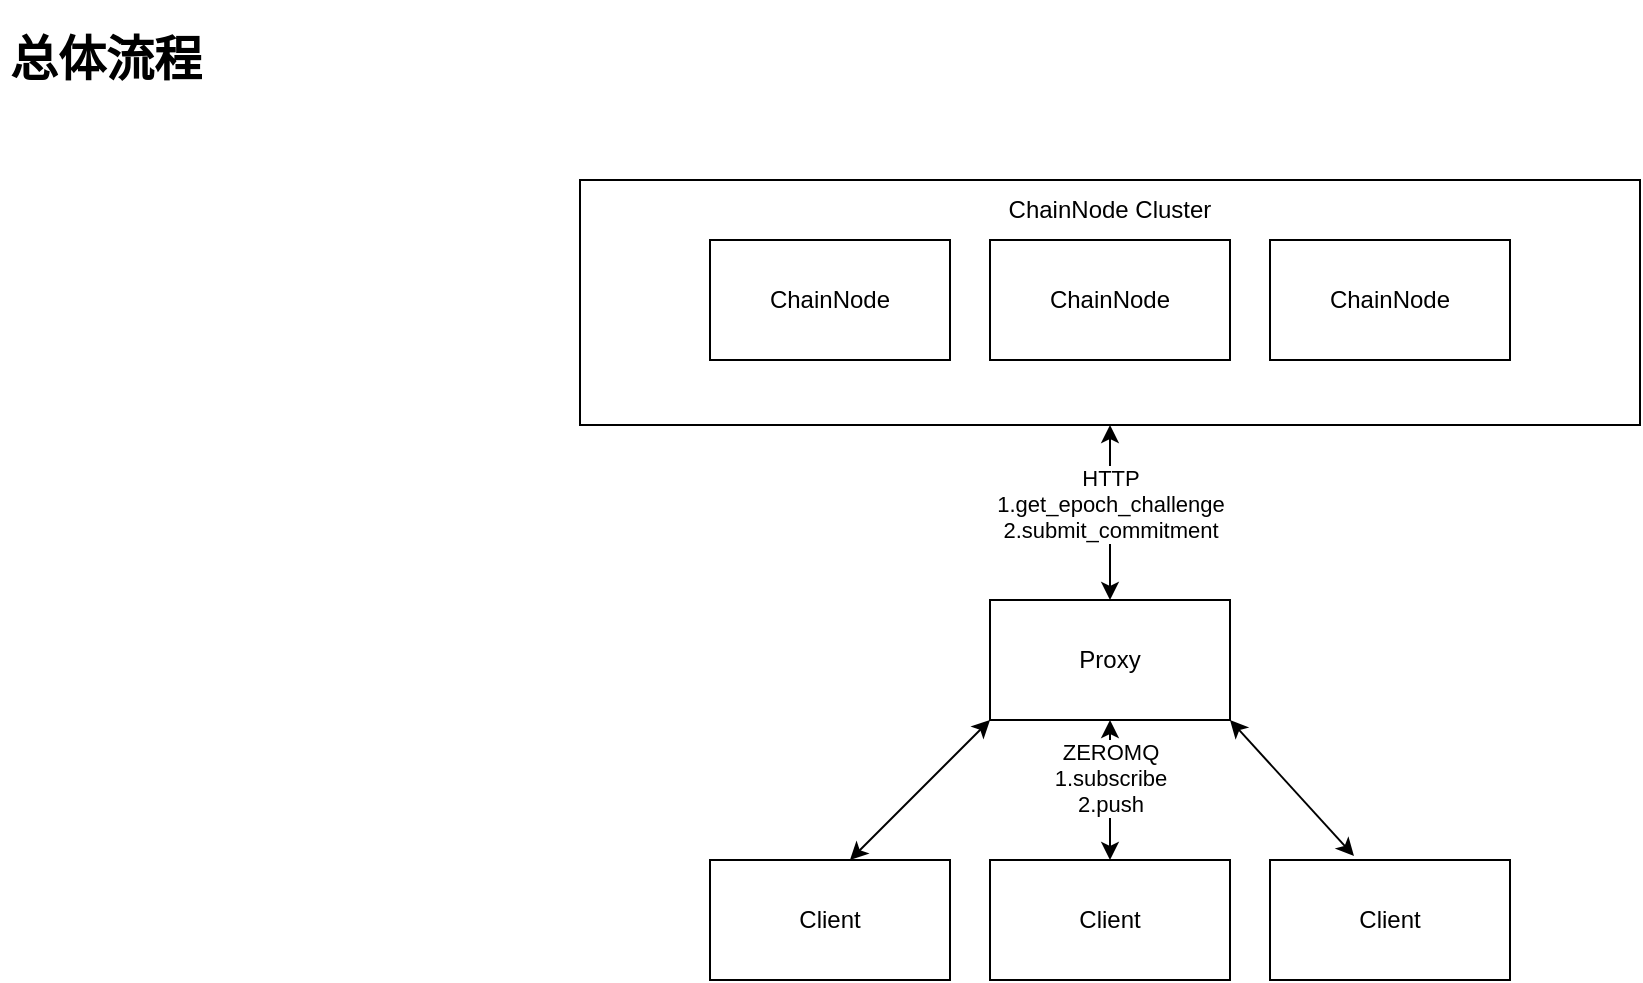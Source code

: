 <mxfile version="20.4.0" type="github">
  <diagram id="LuNCkDdOlbgW_Kwg-oTR" name="第 1 页">
    <mxGraphModel dx="992" dy="600" grid="1" gridSize="10" guides="1" tooltips="1" connect="1" arrows="1" fold="1" page="1" pageScale="1" pageWidth="1200" pageHeight="1920" math="0" shadow="0">
      <root>
        <mxCell id="0" />
        <mxCell id="1" parent="0" />
        <mxCell id="RL_wjd-sVfjmmM30V4Dz-14" value="" style="rounded=0;whiteSpace=wrap;html=1;" vertex="1" parent="1">
          <mxGeometry x="300" y="310" width="530" height="122.5" as="geometry" />
        </mxCell>
        <mxCell id="RL_wjd-sVfjmmM30V4Dz-1" value="Proxy" style="rounded=0;whiteSpace=wrap;html=1;" vertex="1" parent="1">
          <mxGeometry x="505" y="520" width="120" height="60" as="geometry" />
        </mxCell>
        <mxCell id="RL_wjd-sVfjmmM30V4Dz-3" value="Client" style="rounded=0;whiteSpace=wrap;html=1;" vertex="1" parent="1">
          <mxGeometry x="365" y="650" width="120" height="60" as="geometry" />
        </mxCell>
        <mxCell id="RL_wjd-sVfjmmM30V4Dz-4" value="Client" style="rounded=0;whiteSpace=wrap;html=1;" vertex="1" parent="1">
          <mxGeometry x="505" y="650" width="120" height="60" as="geometry" />
        </mxCell>
        <mxCell id="RL_wjd-sVfjmmM30V4Dz-5" value="Client" style="rounded=0;whiteSpace=wrap;html=1;" vertex="1" parent="1">
          <mxGeometry x="645" y="650" width="120" height="60" as="geometry" />
        </mxCell>
        <mxCell id="RL_wjd-sVfjmmM30V4Dz-6" value="" style="endArrow=classic;startArrow=classic;html=1;rounded=0;entryX=0;entryY=1;entryDx=0;entryDy=0;" edge="1" parent="1" target="RL_wjd-sVfjmmM30V4Dz-1">
          <mxGeometry width="50" height="50" relative="1" as="geometry">
            <mxPoint x="435" y="650" as="sourcePoint" />
            <mxPoint x="485" y="600" as="targetPoint" />
          </mxGeometry>
        </mxCell>
        <mxCell id="RL_wjd-sVfjmmM30V4Dz-7" value="" style="endArrow=classic;startArrow=classic;html=1;rounded=0;entryX=0.35;entryY=-0.033;entryDx=0;entryDy=0;entryPerimeter=0;exitX=1;exitY=1;exitDx=0;exitDy=0;" edge="1" parent="1" source="RL_wjd-sVfjmmM30V4Dz-1" target="RL_wjd-sVfjmmM30V4Dz-5">
          <mxGeometry width="50" height="50" relative="1" as="geometry">
            <mxPoint x="625" y="585" as="sourcePoint" />
            <mxPoint x="695" y="515" as="targetPoint" />
          </mxGeometry>
        </mxCell>
        <mxCell id="RL_wjd-sVfjmmM30V4Dz-8" value="" style="endArrow=classic;startArrow=classic;html=1;rounded=0;entryX=0.5;entryY=1;entryDx=0;entryDy=0;" edge="1" parent="1" target="RL_wjd-sVfjmmM30V4Dz-1">
          <mxGeometry width="50" height="50" relative="1" as="geometry">
            <mxPoint x="565" y="650" as="sourcePoint" />
            <mxPoint x="615" y="600" as="targetPoint" />
          </mxGeometry>
        </mxCell>
        <mxCell id="RL_wjd-sVfjmmM30V4Dz-10" value="ZEROMQ&lt;br&gt;1.subscribe&lt;br&gt;2.push" style="edgeLabel;html=1;align=center;verticalAlign=middle;resizable=0;points=[];" vertex="1" connectable="0" parent="RL_wjd-sVfjmmM30V4Dz-8">
          <mxGeometry x="0.171" y="3" relative="1" as="geometry">
            <mxPoint x="3" as="offset" />
          </mxGeometry>
        </mxCell>
        <mxCell id="RL_wjd-sVfjmmM30V4Dz-11" value="ChainNode" style="rounded=0;whiteSpace=wrap;html=1;" vertex="1" parent="1">
          <mxGeometry x="365" y="340" width="120" height="60" as="geometry" />
        </mxCell>
        <mxCell id="RL_wjd-sVfjmmM30V4Dz-12" value="ChainNode" style="rounded=0;whiteSpace=wrap;html=1;" vertex="1" parent="1">
          <mxGeometry x="505" y="340" width="120" height="60" as="geometry" />
        </mxCell>
        <mxCell id="RL_wjd-sVfjmmM30V4Dz-13" value="ChainNode" style="rounded=0;whiteSpace=wrap;html=1;" vertex="1" parent="1">
          <mxGeometry x="645" y="340" width="120" height="60" as="geometry" />
        </mxCell>
        <mxCell id="RL_wjd-sVfjmmM30V4Dz-15" value="ChainNode Cluster" style="text;html=1;strokeColor=none;fillColor=none;align=center;verticalAlign=middle;whiteSpace=wrap;rounded=0;" vertex="1" parent="1">
          <mxGeometry x="505" y="310" width="120" height="30" as="geometry" />
        </mxCell>
        <mxCell id="RL_wjd-sVfjmmM30V4Dz-21" value="" style="endArrow=classic;startArrow=classic;html=1;rounded=0;entryX=0.5;entryY=1;entryDx=0;entryDy=0;" edge="1" parent="1" target="RL_wjd-sVfjmmM30V4Dz-14">
          <mxGeometry width="50" height="50" relative="1" as="geometry">
            <mxPoint x="565" y="520" as="sourcePoint" />
            <mxPoint x="615" y="470" as="targetPoint" />
          </mxGeometry>
        </mxCell>
        <mxCell id="RL_wjd-sVfjmmM30V4Dz-22" value="HTTP&lt;br&gt;1.get_epoch_challenge&lt;br&gt;2.submit_commitment" style="edgeLabel;html=1;align=center;verticalAlign=middle;resizable=0;points=[];" vertex="1" connectable="0" parent="RL_wjd-sVfjmmM30V4Dz-21">
          <mxGeometry x="0.178" y="-2" relative="1" as="geometry">
            <mxPoint x="-2" y="3" as="offset" />
          </mxGeometry>
        </mxCell>
        <mxCell id="RL_wjd-sVfjmmM30V4Dz-28" value="&lt;h1&gt;总体流程&lt;/h1&gt;" style="text;html=1;strokeColor=none;fillColor=none;spacing=5;spacingTop=-20;whiteSpace=wrap;overflow=hidden;rounded=0;" vertex="1" parent="1">
          <mxGeometry x="10" y="230" width="250" height="120" as="geometry" />
        </mxCell>
      </root>
    </mxGraphModel>
  </diagram>
</mxfile>
